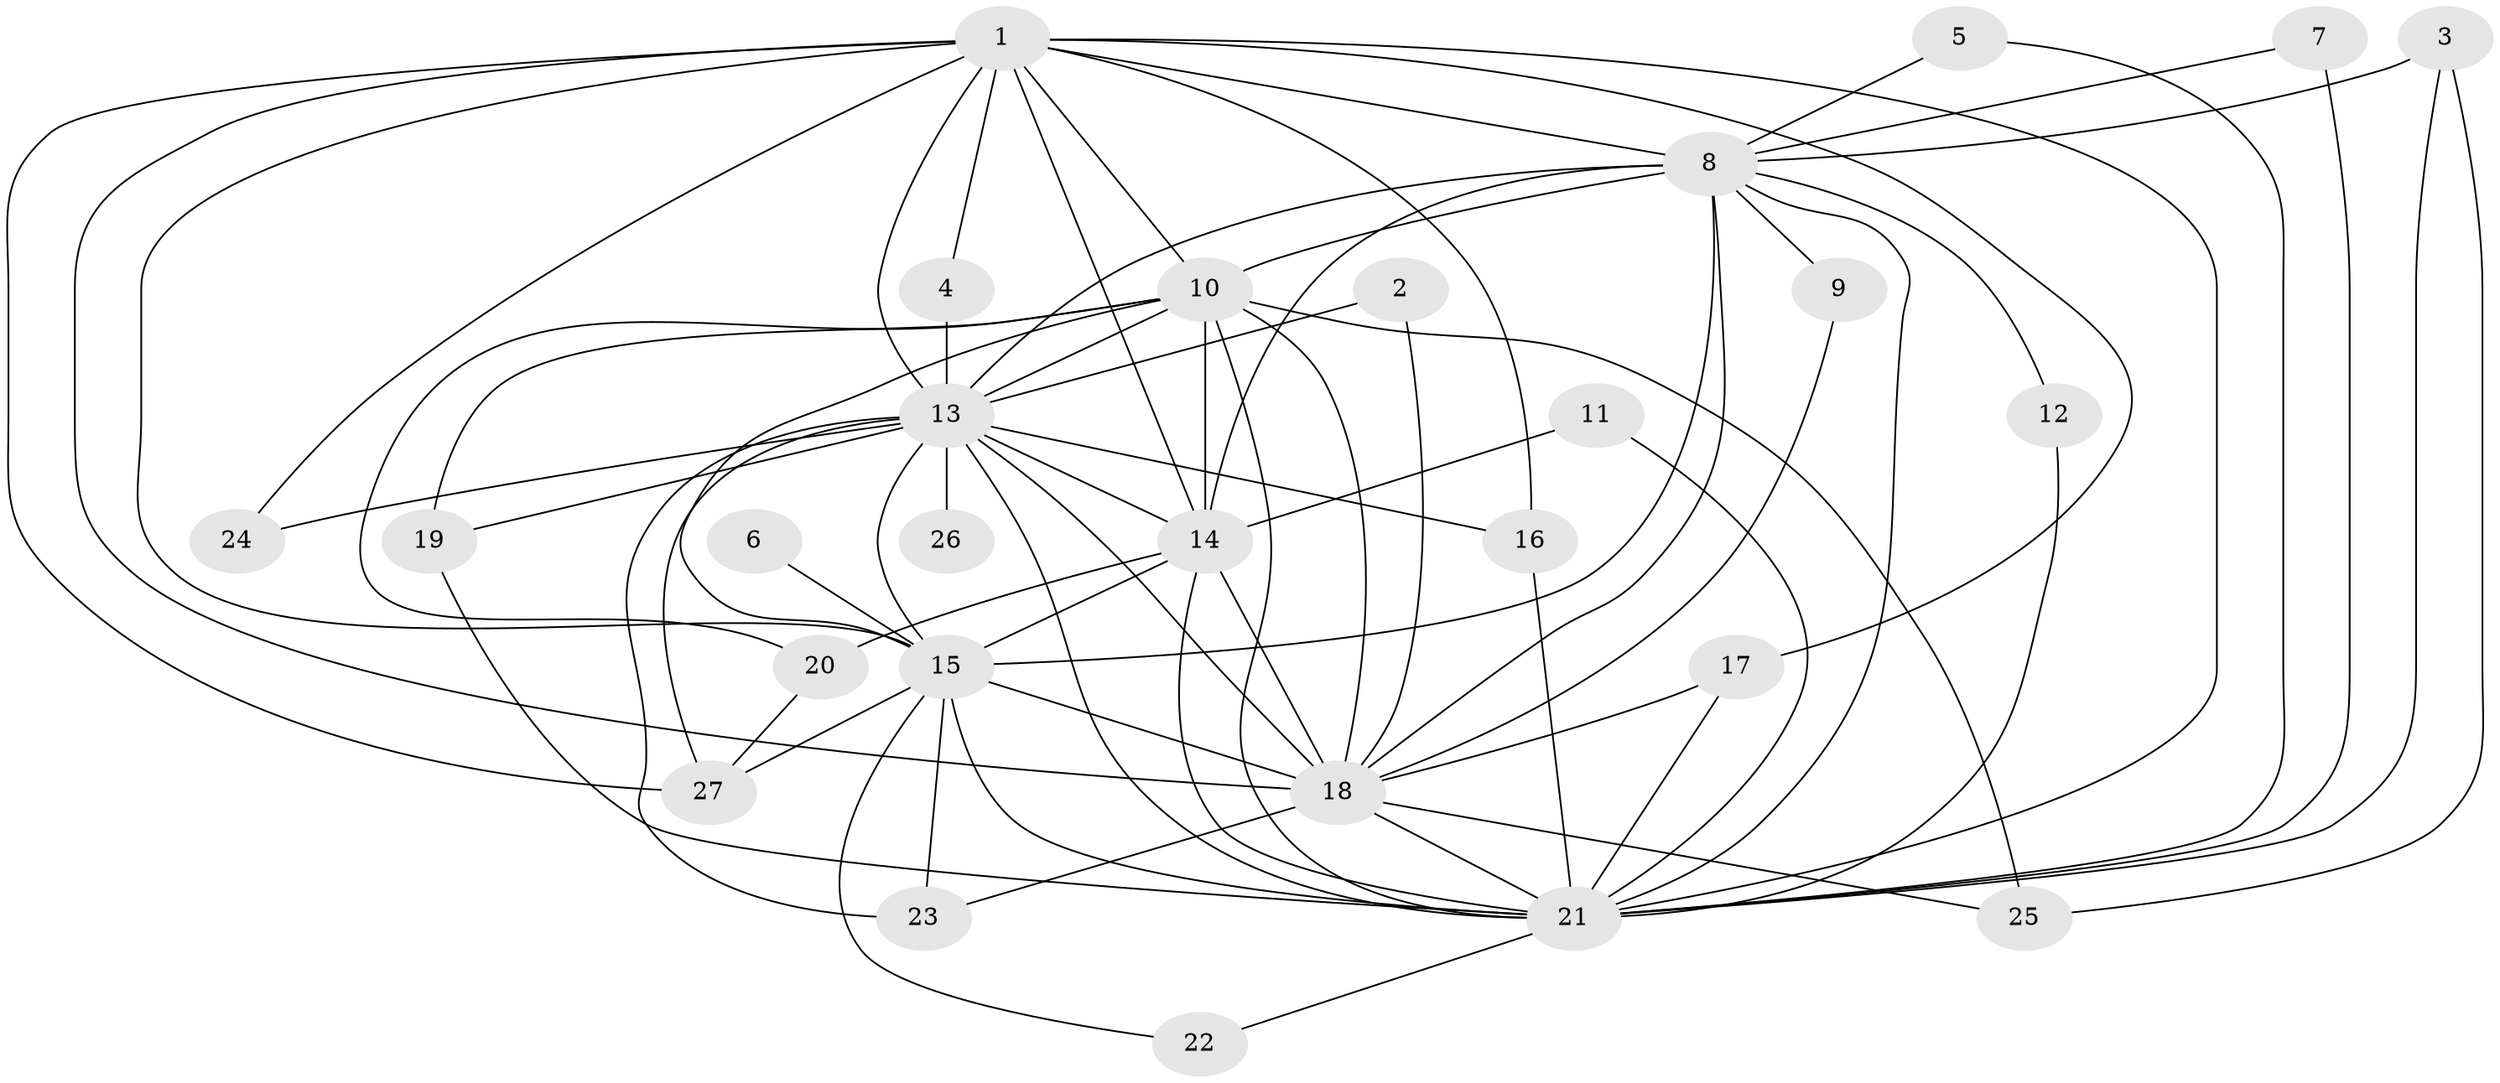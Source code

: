 // original degree distribution, {11: 0.018867924528301886, 13: 0.018867924528301886, 17: 0.018867924528301886, 16: 0.05660377358490566, 22: 0.018867924528301886, 15: 0.03773584905660377, 19: 0.018867924528301886, 3: 0.18867924528301888, 2: 0.5660377358490566, 4: 0.05660377358490566}
// Generated by graph-tools (version 1.1) at 2025/01/03/09/25 03:01:22]
// undirected, 27 vertices, 71 edges
graph export_dot {
graph [start="1"]
  node [color=gray90,style=filled];
  1;
  2;
  3;
  4;
  5;
  6;
  7;
  8;
  9;
  10;
  11;
  12;
  13;
  14;
  15;
  16;
  17;
  18;
  19;
  20;
  21;
  22;
  23;
  24;
  25;
  26;
  27;
  1 -- 4 [weight=1.0];
  1 -- 8 [weight=2.0];
  1 -- 10 [weight=2.0];
  1 -- 13 [weight=4.0];
  1 -- 14 [weight=3.0];
  1 -- 15 [weight=2.0];
  1 -- 16 [weight=1.0];
  1 -- 17 [weight=1.0];
  1 -- 18 [weight=2.0];
  1 -- 21 [weight=2.0];
  1 -- 24 [weight=1.0];
  1 -- 27 [weight=1.0];
  2 -- 13 [weight=1.0];
  2 -- 18 [weight=1.0];
  3 -- 8 [weight=1.0];
  3 -- 21 [weight=1.0];
  3 -- 25 [weight=1.0];
  4 -- 13 [weight=2.0];
  5 -- 8 [weight=1.0];
  5 -- 21 [weight=1.0];
  6 -- 15 [weight=1.0];
  7 -- 8 [weight=1.0];
  7 -- 21 [weight=2.0];
  8 -- 9 [weight=2.0];
  8 -- 10 [weight=1.0];
  8 -- 12 [weight=1.0];
  8 -- 13 [weight=2.0];
  8 -- 14 [weight=2.0];
  8 -- 15 [weight=1.0];
  8 -- 18 [weight=1.0];
  8 -- 21 [weight=1.0];
  9 -- 18 [weight=1.0];
  10 -- 13 [weight=2.0];
  10 -- 14 [weight=2.0];
  10 -- 15 [weight=1.0];
  10 -- 18 [weight=2.0];
  10 -- 19 [weight=1.0];
  10 -- 20 [weight=1.0];
  10 -- 21 [weight=3.0];
  10 -- 25 [weight=1.0];
  11 -- 14 [weight=1.0];
  11 -- 21 [weight=1.0];
  12 -- 21 [weight=1.0];
  13 -- 14 [weight=3.0];
  13 -- 15 [weight=2.0];
  13 -- 16 [weight=1.0];
  13 -- 18 [weight=2.0];
  13 -- 19 [weight=1.0];
  13 -- 21 [weight=2.0];
  13 -- 23 [weight=2.0];
  13 -- 24 [weight=3.0];
  13 -- 26 [weight=2.0];
  13 -- 27 [weight=1.0];
  14 -- 15 [weight=1.0];
  14 -- 18 [weight=2.0];
  14 -- 20 [weight=1.0];
  14 -- 21 [weight=1.0];
  15 -- 18 [weight=2.0];
  15 -- 21 [weight=1.0];
  15 -- 22 [weight=1.0];
  15 -- 23 [weight=1.0];
  15 -- 27 [weight=1.0];
  16 -- 21 [weight=1.0];
  17 -- 18 [weight=1.0];
  17 -- 21 [weight=1.0];
  18 -- 21 [weight=1.0];
  18 -- 23 [weight=1.0];
  18 -- 25 [weight=1.0];
  19 -- 21 [weight=1.0];
  20 -- 27 [weight=1.0];
  21 -- 22 [weight=1.0];
}
